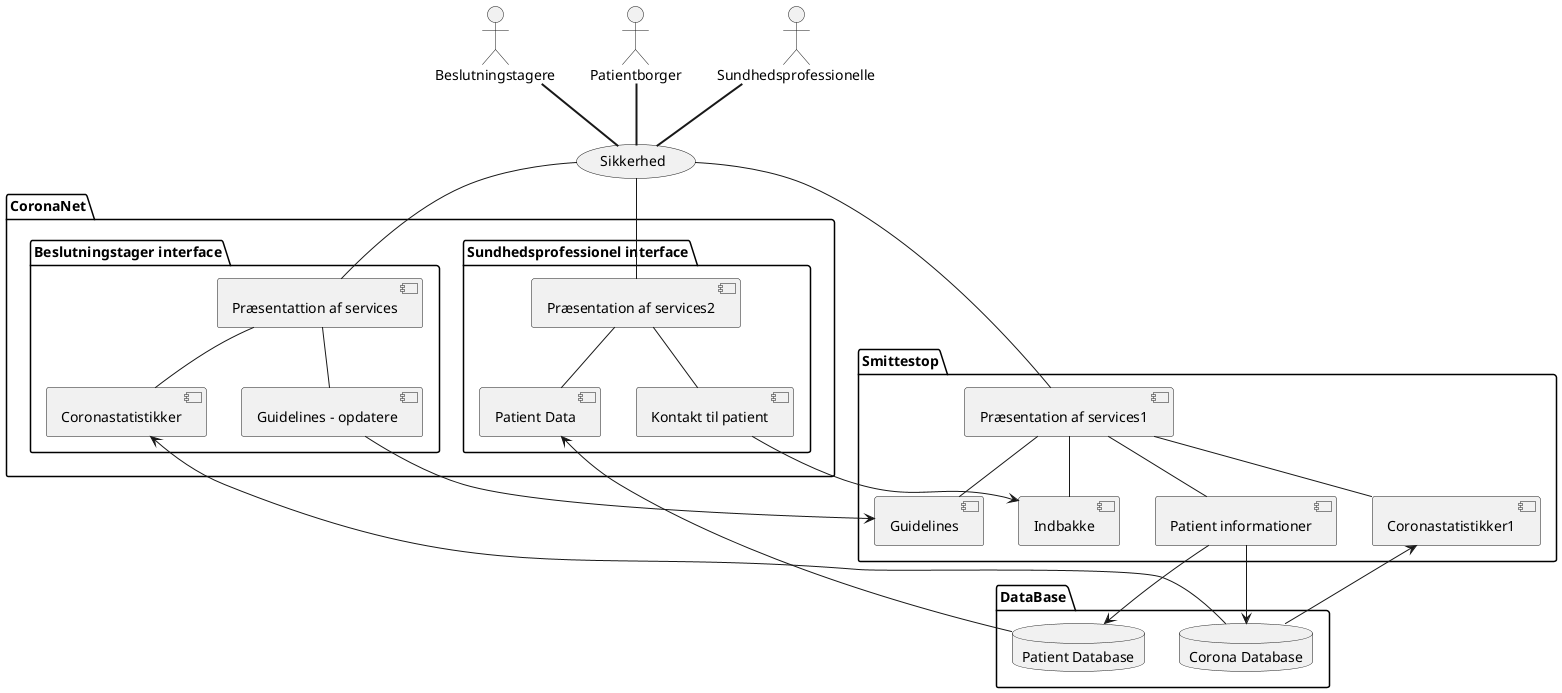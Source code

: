 
@startuml
package "CoronaNet" as kb{
package "Beslutningstager interface"{
[Præsentattion af services] as sr
[Coronastatistikker] as fi
[Guidelines - opdatere] as cm
}
package "Sundhedsprofessionel interface" {
[Præsentation af services2] as mumu
[Patient Data] as an
[Kontakt til patient] as kk
}
}
package "DataBase"{
database "Corona Database" as sp
database "Patient Database" as lulu
}
package "Smittestop" as Smittestop{
[Guidelines] as hu
[Patient informationer] as we
[Coronastatistikker1] as gg
[Præsentation af services1] as wewe
[Indbakke] as bb
}
Beslutningstagere == (Sikkerhed)
Patientborger == (Sikkerhed)
Sundhedsprofessionelle == (Sikkerhed)
(Sikkerhed)
(Sikkerhed) -- wewe
wewe -- gg
wewe -- we
wewe -- hu
gg <-- sp
(Sikkerhed) - sr
sr -- fi
fi <-- sp
sr -- cm
cm --> hu
we --> sp
(Sikkerhed) -- mumu
we --> lulu
lulu--> an
mumu -- an
wewe --  bb
kk --> bb
mumu -- kk

@enduml

@startuml

package "lag 1 Brugergrænseflade" as jj{
[Borger]
[Sundhedsprofessionelle]
[Beslutningstagere]
}

package "lag 2 Autorisering" as hh{
[Sikkerhedsservice]
}

package "lag 3 Præsentation af Services " as gg{
[Borger Services]
[Beslutningstagere services]
[Sundhedsprofessionelles services]
}
package "lag 4 Common data" as ff {
[Smittestop]
[CoronaNet]
[MySQL]
}
package "lag 5 Decentraliseret prouktion systemer" as dd{
[Patient registrer]
[Testcentre]
}


[Beslutningstagere] -.> [Sikkerhedsservice]
[Sundhedsprofessionelle] -.> [Sikkerhedsservice]
[Borger] -.> [Sikkerhedsservice]
[Sikkerhedsservice]    -.> [Beslutningstagere services]
[Sikkerhedsservice] -.> [Borger Services]
[Sikkerhedsservice] -.> [Sundhedsprofessionelles services]
[Beslutningstagere services]  -.> [CoronaNet]
[Sundhedsprofessionelles services] -.> [CoronaNet]
[Borger Services] -.> [Smittestop]
[MySQL] -.> [Patient registrer]
[CoronaNet] -.> [Testcentre]
[Smittestop] -.> [Testcentre]
@enduml


@startuml
@enduml

